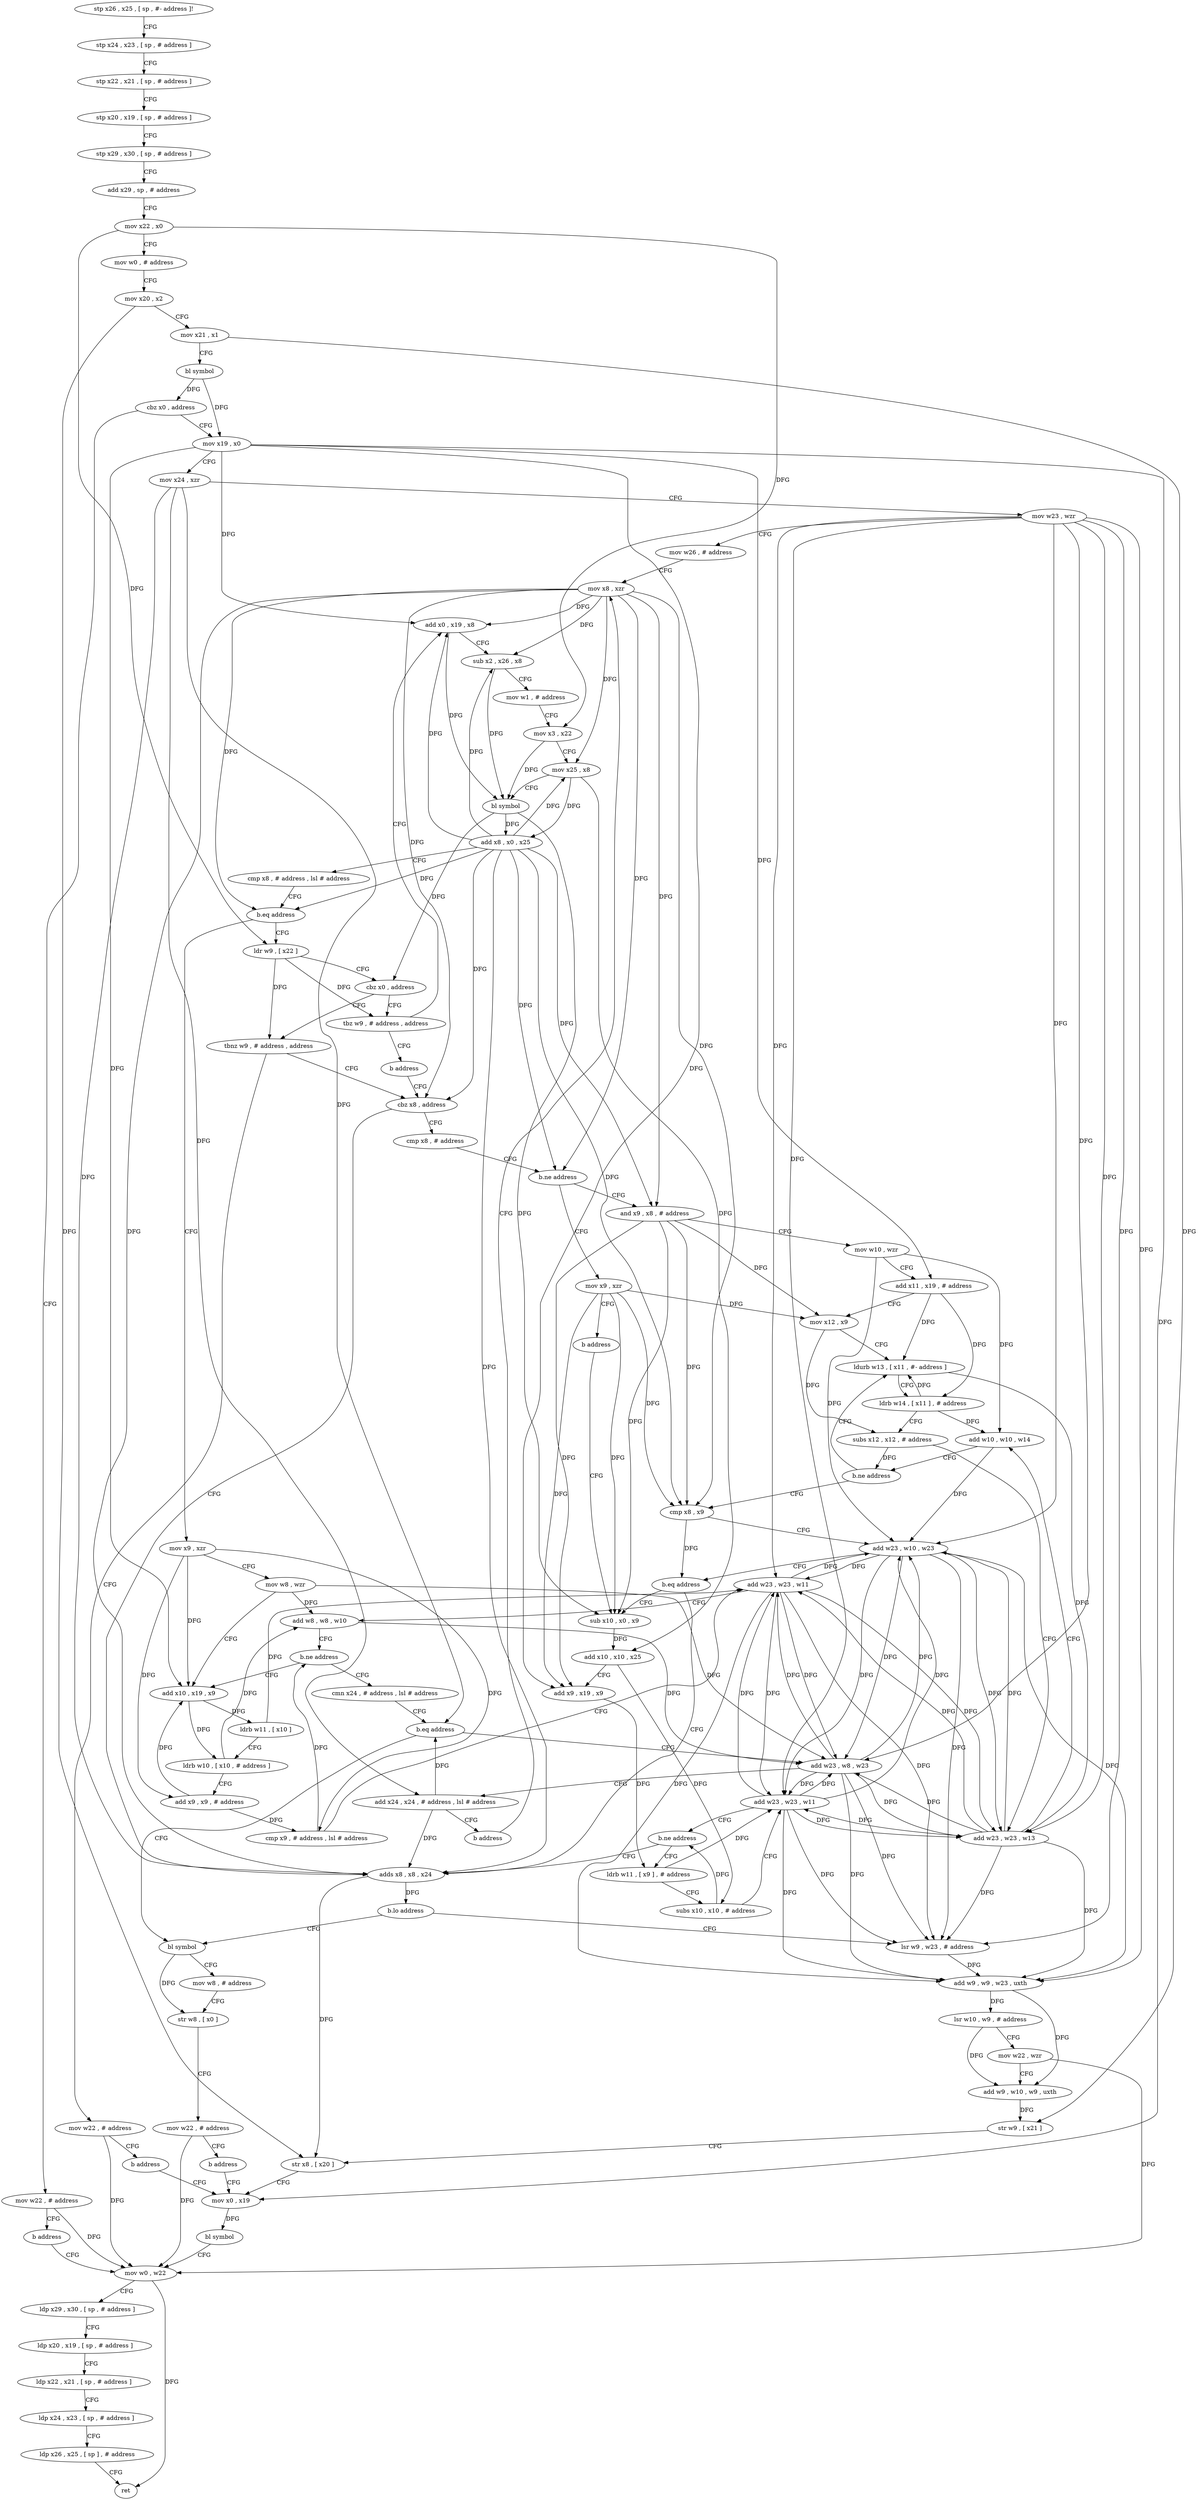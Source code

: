 digraph "func" {
"4217248" [label = "stp x26 , x25 , [ sp , #- address ]!" ]
"4217252" [label = "stp x24 , x23 , [ sp , # address ]" ]
"4217256" [label = "stp x22 , x21 , [ sp , # address ]" ]
"4217260" [label = "stp x20 , x19 , [ sp , # address ]" ]
"4217264" [label = "stp x29 , x30 , [ sp , # address ]" ]
"4217268" [label = "add x29 , sp , # address" ]
"4217272" [label = "mov x22 , x0" ]
"4217276" [label = "mov w0 , # address" ]
"4217280" [label = "mov x20 , x2" ]
"4217284" [label = "mov x21 , x1" ]
"4217288" [label = "bl symbol" ]
"4217292" [label = "cbz x0 , address" ]
"4217428" [label = "mov w22 , # address" ]
"4217296" [label = "mov x19 , x0" ]
"4217432" [label = "b address" ]
"4217612" [label = "mov w0 , w22" ]
"4217300" [label = "mov x24 , xzr" ]
"4217304" [label = "mov w23 , wzr" ]
"4217308" [label = "mov w26 , # address" ]
"4217312" [label = "mov x8 , xzr" ]
"4217616" [label = "ldp x29 , x30 , [ sp , # address ]" ]
"4217620" [label = "ldp x20 , x19 , [ sp , # address ]" ]
"4217624" [label = "ldp x22 , x21 , [ sp , # address ]" ]
"4217628" [label = "ldp x24 , x23 , [ sp , # address ]" ]
"4217632" [label = "ldp x26 , x25 , [ sp ] , # address" ]
"4217636" [label = "ret" ]
"4217368" [label = "mov x9 , xzr" ]
"4217372" [label = "mov w8 , wzr" ]
"4217376" [label = "add x10 , x19 , x9" ]
"4217352" [label = "ldr w9 , [ x22 ]" ]
"4217356" [label = "cbz x0 , address" ]
"4217436" [label = "tbnz w9 , # address , address" ]
"4217360" [label = "tbz w9 , # address , address" ]
"4217380" [label = "ldrb w11 , [ x10 ]" ]
"4217384" [label = "ldrb w10 , [ x10 , # address ]" ]
"4217388" [label = "add x9 , x9 , # address" ]
"4217392" [label = "cmp x9 , # address , lsl # address" ]
"4217396" [label = "add w23 , w23 , w11" ]
"4217400" [label = "add w8 , w8 , w10" ]
"4217404" [label = "b.ne address" ]
"4217408" [label = "cmn x24 , # address , lsl # address" ]
"4217412" [label = "b.eq address" ]
"4217556" [label = "bl symbol" ]
"4217416" [label = "add w23 , w8 , w23" ]
"4217460" [label = "mov w22 , # address" ]
"4217440" [label = "cbz x8 , address" ]
"4217316" [label = "add x0 , x19 , x8" ]
"4217364" [label = "b address" ]
"4217560" [label = "mov w8 , # address" ]
"4217564" [label = "str w8 , [ x0 ]" ]
"4217568" [label = "mov w22 , # address" ]
"4217572" [label = "b address" ]
"4217604" [label = "mov x0 , x19" ]
"4217420" [label = "add x24 , x24 , # address , lsl # address" ]
"4217424" [label = "b address" ]
"4217464" [label = "b address" ]
"4217548" [label = "adds x8 , x8 , x24" ]
"4217444" [label = "cmp x8 , # address" ]
"4217320" [label = "sub x2 , x26 , x8" ]
"4217324" [label = "mov w1 , # address" ]
"4217328" [label = "mov x3 , x22" ]
"4217332" [label = "mov x25 , x8" ]
"4217336" [label = "bl symbol" ]
"4217340" [label = "add x8 , x0 , x25" ]
"4217344" [label = "cmp x8 , # address , lsl # address" ]
"4217348" [label = "b.eq address" ]
"4217608" [label = "bl symbol" ]
"4217552" [label = "b.lo address" ]
"4217576" [label = "lsr w9 , w23 , # address" ]
"4217448" [label = "b.ne address" ]
"4217468" [label = "and x9 , x8 , # address" ]
"4217452" [label = "mov x9 , xzr" ]
"4217580" [label = "add w9 , w9 , w23 , uxth" ]
"4217584" [label = "lsr w10 , w9 , # address" ]
"4217588" [label = "mov w22 , wzr" ]
"4217592" [label = "add w9 , w10 , w9 , uxth" ]
"4217596" [label = "str w9 , [ x21 ]" ]
"4217600" [label = "str x8 , [ x20 ]" ]
"4217472" [label = "mov w10 , wzr" ]
"4217476" [label = "add x11 , x19 , # address" ]
"4217480" [label = "mov x12 , x9" ]
"4217484" [label = "ldurb w13 , [ x11 , #- address ]" ]
"4217456" [label = "b address" ]
"4217520" [label = "sub x10 , x0 , x9" ]
"4217488" [label = "ldrb w14 , [ x11 ] , # address" ]
"4217492" [label = "subs x12 , x12 , # address" ]
"4217496" [label = "add w23 , w23 , w13" ]
"4217500" [label = "add w10 , w10 , w14" ]
"4217504" [label = "b.ne address" ]
"4217508" [label = "cmp x8 , x9" ]
"4217512" [label = "add w23 , w10 , w23" ]
"4217516" [label = "b.eq address" ]
"4217524" [label = "add x10 , x10 , x25" ]
"4217528" [label = "add x9 , x19 , x9" ]
"4217532" [label = "ldrb w11 , [ x9 ] , # address" ]
"4217536" [label = "subs x10 , x10 , # address" ]
"4217540" [label = "add w23 , w23 , w11" ]
"4217544" [label = "b.ne address" ]
"4217248" -> "4217252" [ label = "CFG" ]
"4217252" -> "4217256" [ label = "CFG" ]
"4217256" -> "4217260" [ label = "CFG" ]
"4217260" -> "4217264" [ label = "CFG" ]
"4217264" -> "4217268" [ label = "CFG" ]
"4217268" -> "4217272" [ label = "CFG" ]
"4217272" -> "4217276" [ label = "CFG" ]
"4217272" -> "4217328" [ label = "DFG" ]
"4217272" -> "4217352" [ label = "DFG" ]
"4217276" -> "4217280" [ label = "CFG" ]
"4217280" -> "4217284" [ label = "CFG" ]
"4217280" -> "4217600" [ label = "DFG" ]
"4217284" -> "4217288" [ label = "CFG" ]
"4217284" -> "4217596" [ label = "DFG" ]
"4217288" -> "4217292" [ label = "DFG" ]
"4217288" -> "4217296" [ label = "DFG" ]
"4217292" -> "4217428" [ label = "CFG" ]
"4217292" -> "4217296" [ label = "CFG" ]
"4217428" -> "4217432" [ label = "CFG" ]
"4217428" -> "4217612" [ label = "DFG" ]
"4217296" -> "4217300" [ label = "CFG" ]
"4217296" -> "4217316" [ label = "DFG" ]
"4217296" -> "4217376" [ label = "DFG" ]
"4217296" -> "4217604" [ label = "DFG" ]
"4217296" -> "4217476" [ label = "DFG" ]
"4217296" -> "4217528" [ label = "DFG" ]
"4217432" -> "4217612" [ label = "CFG" ]
"4217612" -> "4217616" [ label = "CFG" ]
"4217612" -> "4217636" [ label = "DFG" ]
"4217300" -> "4217304" [ label = "CFG" ]
"4217300" -> "4217412" [ label = "DFG" ]
"4217300" -> "4217420" [ label = "DFG" ]
"4217300" -> "4217548" [ label = "DFG" ]
"4217304" -> "4217308" [ label = "CFG" ]
"4217304" -> "4217396" [ label = "DFG" ]
"4217304" -> "4217416" [ label = "DFG" ]
"4217304" -> "4217576" [ label = "DFG" ]
"4217304" -> "4217580" [ label = "DFG" ]
"4217304" -> "4217496" [ label = "DFG" ]
"4217304" -> "4217512" [ label = "DFG" ]
"4217304" -> "4217540" [ label = "DFG" ]
"4217308" -> "4217312" [ label = "CFG" ]
"4217312" -> "4217316" [ label = "DFG" ]
"4217312" -> "4217320" [ label = "DFG" ]
"4217312" -> "4217332" [ label = "DFG" ]
"4217312" -> "4217348" [ label = "DFG" ]
"4217312" -> "4217440" [ label = "DFG" ]
"4217312" -> "4217548" [ label = "DFG" ]
"4217312" -> "4217448" [ label = "DFG" ]
"4217312" -> "4217468" [ label = "DFG" ]
"4217312" -> "4217508" [ label = "DFG" ]
"4217616" -> "4217620" [ label = "CFG" ]
"4217620" -> "4217624" [ label = "CFG" ]
"4217624" -> "4217628" [ label = "CFG" ]
"4217628" -> "4217632" [ label = "CFG" ]
"4217632" -> "4217636" [ label = "CFG" ]
"4217368" -> "4217372" [ label = "CFG" ]
"4217368" -> "4217376" [ label = "DFG" ]
"4217368" -> "4217388" [ label = "DFG" ]
"4217368" -> "4217392" [ label = "DFG" ]
"4217372" -> "4217376" [ label = "CFG" ]
"4217372" -> "4217400" [ label = "DFG" ]
"4217372" -> "4217416" [ label = "DFG" ]
"4217376" -> "4217380" [ label = "DFG" ]
"4217376" -> "4217384" [ label = "DFG" ]
"4217352" -> "4217356" [ label = "CFG" ]
"4217352" -> "4217436" [ label = "DFG" ]
"4217352" -> "4217360" [ label = "DFG" ]
"4217356" -> "4217436" [ label = "CFG" ]
"4217356" -> "4217360" [ label = "CFG" ]
"4217436" -> "4217460" [ label = "CFG" ]
"4217436" -> "4217440" [ label = "CFG" ]
"4217360" -> "4217316" [ label = "CFG" ]
"4217360" -> "4217364" [ label = "CFG" ]
"4217380" -> "4217384" [ label = "CFG" ]
"4217380" -> "4217396" [ label = "DFG" ]
"4217384" -> "4217388" [ label = "CFG" ]
"4217384" -> "4217400" [ label = "DFG" ]
"4217388" -> "4217392" [ label = "DFG" ]
"4217388" -> "4217376" [ label = "DFG" ]
"4217392" -> "4217396" [ label = "CFG" ]
"4217392" -> "4217404" [ label = "DFG" ]
"4217396" -> "4217400" [ label = "CFG" ]
"4217396" -> "4217416" [ label = "DFG" ]
"4217396" -> "4217576" [ label = "DFG" ]
"4217396" -> "4217580" [ label = "DFG" ]
"4217396" -> "4217496" [ label = "DFG" ]
"4217396" -> "4217512" [ label = "DFG" ]
"4217396" -> "4217540" [ label = "DFG" ]
"4217400" -> "4217404" [ label = "CFG" ]
"4217400" -> "4217416" [ label = "DFG" ]
"4217404" -> "4217376" [ label = "CFG" ]
"4217404" -> "4217408" [ label = "CFG" ]
"4217408" -> "4217412" [ label = "CFG" ]
"4217412" -> "4217556" [ label = "CFG" ]
"4217412" -> "4217416" [ label = "CFG" ]
"4217556" -> "4217560" [ label = "CFG" ]
"4217556" -> "4217564" [ label = "DFG" ]
"4217416" -> "4217420" [ label = "CFG" ]
"4217416" -> "4217396" [ label = "DFG" ]
"4217416" -> "4217576" [ label = "DFG" ]
"4217416" -> "4217580" [ label = "DFG" ]
"4217416" -> "4217496" [ label = "DFG" ]
"4217416" -> "4217512" [ label = "DFG" ]
"4217416" -> "4217540" [ label = "DFG" ]
"4217460" -> "4217464" [ label = "CFG" ]
"4217460" -> "4217612" [ label = "DFG" ]
"4217440" -> "4217548" [ label = "CFG" ]
"4217440" -> "4217444" [ label = "CFG" ]
"4217316" -> "4217320" [ label = "CFG" ]
"4217316" -> "4217336" [ label = "DFG" ]
"4217364" -> "4217440" [ label = "CFG" ]
"4217560" -> "4217564" [ label = "CFG" ]
"4217564" -> "4217568" [ label = "CFG" ]
"4217568" -> "4217572" [ label = "CFG" ]
"4217568" -> "4217612" [ label = "DFG" ]
"4217572" -> "4217604" [ label = "CFG" ]
"4217604" -> "4217608" [ label = "DFG" ]
"4217420" -> "4217424" [ label = "CFG" ]
"4217420" -> "4217412" [ label = "DFG" ]
"4217420" -> "4217548" [ label = "DFG" ]
"4217424" -> "4217312" [ label = "CFG" ]
"4217464" -> "4217604" [ label = "CFG" ]
"4217548" -> "4217552" [ label = "DFG" ]
"4217548" -> "4217600" [ label = "DFG" ]
"4217444" -> "4217448" [ label = "CFG" ]
"4217320" -> "4217324" [ label = "CFG" ]
"4217320" -> "4217336" [ label = "DFG" ]
"4217324" -> "4217328" [ label = "CFG" ]
"4217328" -> "4217332" [ label = "CFG" ]
"4217328" -> "4217336" [ label = "DFG" ]
"4217332" -> "4217336" [ label = "CFG" ]
"4217332" -> "4217340" [ label = "DFG" ]
"4217332" -> "4217524" [ label = "DFG" ]
"4217336" -> "4217340" [ label = "DFG" ]
"4217336" -> "4217356" [ label = "DFG" ]
"4217336" -> "4217520" [ label = "DFG" ]
"4217340" -> "4217344" [ label = "CFG" ]
"4217340" -> "4217316" [ label = "DFG" ]
"4217340" -> "4217320" [ label = "DFG" ]
"4217340" -> "4217332" [ label = "DFG" ]
"4217340" -> "4217348" [ label = "DFG" ]
"4217340" -> "4217440" [ label = "DFG" ]
"4217340" -> "4217548" [ label = "DFG" ]
"4217340" -> "4217448" [ label = "DFG" ]
"4217340" -> "4217468" [ label = "DFG" ]
"4217340" -> "4217508" [ label = "DFG" ]
"4217344" -> "4217348" [ label = "CFG" ]
"4217348" -> "4217368" [ label = "CFG" ]
"4217348" -> "4217352" [ label = "CFG" ]
"4217608" -> "4217612" [ label = "CFG" ]
"4217552" -> "4217576" [ label = "CFG" ]
"4217552" -> "4217556" [ label = "CFG" ]
"4217576" -> "4217580" [ label = "DFG" ]
"4217448" -> "4217468" [ label = "CFG" ]
"4217448" -> "4217452" [ label = "CFG" ]
"4217468" -> "4217472" [ label = "CFG" ]
"4217468" -> "4217480" [ label = "DFG" ]
"4217468" -> "4217520" [ label = "DFG" ]
"4217468" -> "4217528" [ label = "DFG" ]
"4217468" -> "4217508" [ label = "DFG" ]
"4217452" -> "4217456" [ label = "CFG" ]
"4217452" -> "4217480" [ label = "DFG" ]
"4217452" -> "4217520" [ label = "DFG" ]
"4217452" -> "4217528" [ label = "DFG" ]
"4217452" -> "4217508" [ label = "DFG" ]
"4217580" -> "4217584" [ label = "DFG" ]
"4217580" -> "4217592" [ label = "DFG" ]
"4217584" -> "4217588" [ label = "CFG" ]
"4217584" -> "4217592" [ label = "DFG" ]
"4217588" -> "4217592" [ label = "CFG" ]
"4217588" -> "4217612" [ label = "DFG" ]
"4217592" -> "4217596" [ label = "DFG" ]
"4217596" -> "4217600" [ label = "CFG" ]
"4217600" -> "4217604" [ label = "CFG" ]
"4217472" -> "4217476" [ label = "CFG" ]
"4217472" -> "4217500" [ label = "DFG" ]
"4217472" -> "4217512" [ label = "DFG" ]
"4217476" -> "4217480" [ label = "CFG" ]
"4217476" -> "4217484" [ label = "DFG" ]
"4217476" -> "4217488" [ label = "DFG" ]
"4217480" -> "4217484" [ label = "CFG" ]
"4217480" -> "4217492" [ label = "DFG" ]
"4217484" -> "4217488" [ label = "CFG" ]
"4217484" -> "4217496" [ label = "DFG" ]
"4217456" -> "4217520" [ label = "CFG" ]
"4217520" -> "4217524" [ label = "DFG" ]
"4217488" -> "4217492" [ label = "CFG" ]
"4217488" -> "4217484" [ label = "DFG" ]
"4217488" -> "4217500" [ label = "DFG" ]
"4217492" -> "4217496" [ label = "CFG" ]
"4217492" -> "4217504" [ label = "DFG" ]
"4217496" -> "4217500" [ label = "CFG" ]
"4217496" -> "4217416" [ label = "DFG" ]
"4217496" -> "4217576" [ label = "DFG" ]
"4217496" -> "4217580" [ label = "DFG" ]
"4217496" -> "4217396" [ label = "DFG" ]
"4217496" -> "4217512" [ label = "DFG" ]
"4217496" -> "4217540" [ label = "DFG" ]
"4217500" -> "4217504" [ label = "CFG" ]
"4217500" -> "4217512" [ label = "DFG" ]
"4217504" -> "4217484" [ label = "CFG" ]
"4217504" -> "4217508" [ label = "CFG" ]
"4217508" -> "4217512" [ label = "CFG" ]
"4217508" -> "4217516" [ label = "DFG" ]
"4217512" -> "4217516" [ label = "CFG" ]
"4217512" -> "4217416" [ label = "DFG" ]
"4217512" -> "4217576" [ label = "DFG" ]
"4217512" -> "4217580" [ label = "DFG" ]
"4217512" -> "4217396" [ label = "DFG" ]
"4217512" -> "4217496" [ label = "DFG" ]
"4217512" -> "4217540" [ label = "DFG" ]
"4217516" -> "4217548" [ label = "CFG" ]
"4217516" -> "4217520" [ label = "CFG" ]
"4217524" -> "4217528" [ label = "CFG" ]
"4217524" -> "4217536" [ label = "DFG" ]
"4217528" -> "4217532" [ label = "DFG" ]
"4217532" -> "4217536" [ label = "CFG" ]
"4217532" -> "4217540" [ label = "DFG" ]
"4217536" -> "4217540" [ label = "CFG" ]
"4217536" -> "4217544" [ label = "DFG" ]
"4217540" -> "4217544" [ label = "CFG" ]
"4217540" -> "4217416" [ label = "DFG" ]
"4217540" -> "4217576" [ label = "DFG" ]
"4217540" -> "4217580" [ label = "DFG" ]
"4217540" -> "4217512" [ label = "DFG" ]
"4217540" -> "4217396" [ label = "DFG" ]
"4217540" -> "4217496" [ label = "DFG" ]
"4217544" -> "4217532" [ label = "CFG" ]
"4217544" -> "4217548" [ label = "CFG" ]
}
